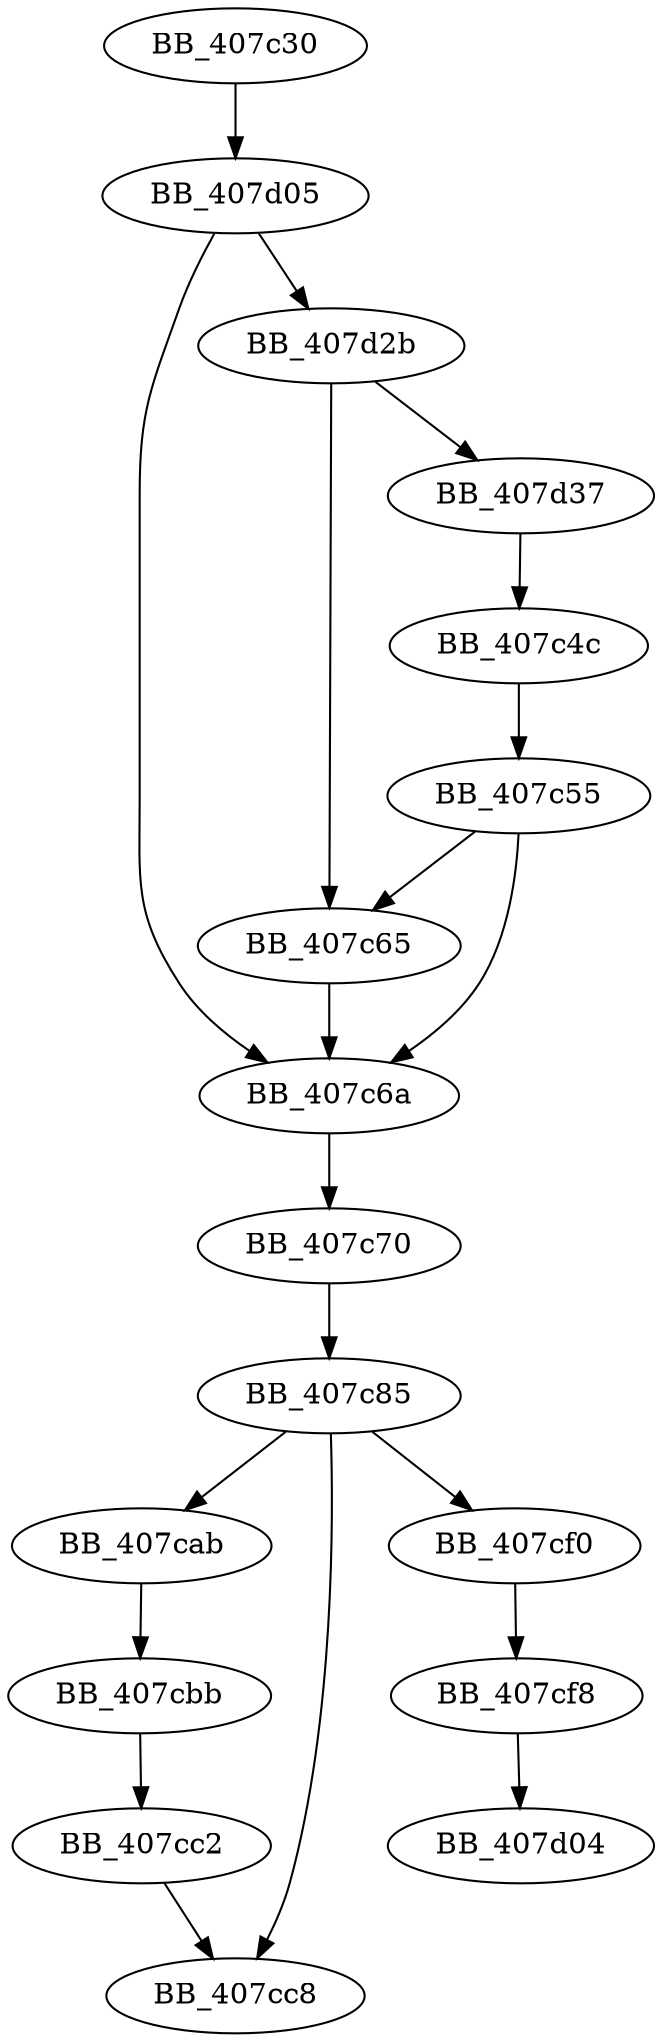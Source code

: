 DiGraph sub_407C30{
BB_407c30->BB_407d05
BB_407c4c->BB_407c55
BB_407c55->BB_407c65
BB_407c55->BB_407c6a
BB_407c65->BB_407c6a
BB_407c6a->BB_407c70
BB_407c70->BB_407c85
BB_407c85->BB_407cab
BB_407c85->BB_407cc8
BB_407c85->BB_407cf0
BB_407cab->BB_407cbb
BB_407cbb->BB_407cc2
BB_407cc2->BB_407cc8
BB_407cf0->BB_407cf8
BB_407cf8->BB_407d04
BB_407d05->BB_407c6a
BB_407d05->BB_407d2b
BB_407d2b->BB_407c65
BB_407d2b->BB_407d37
BB_407d37->BB_407c4c
}
